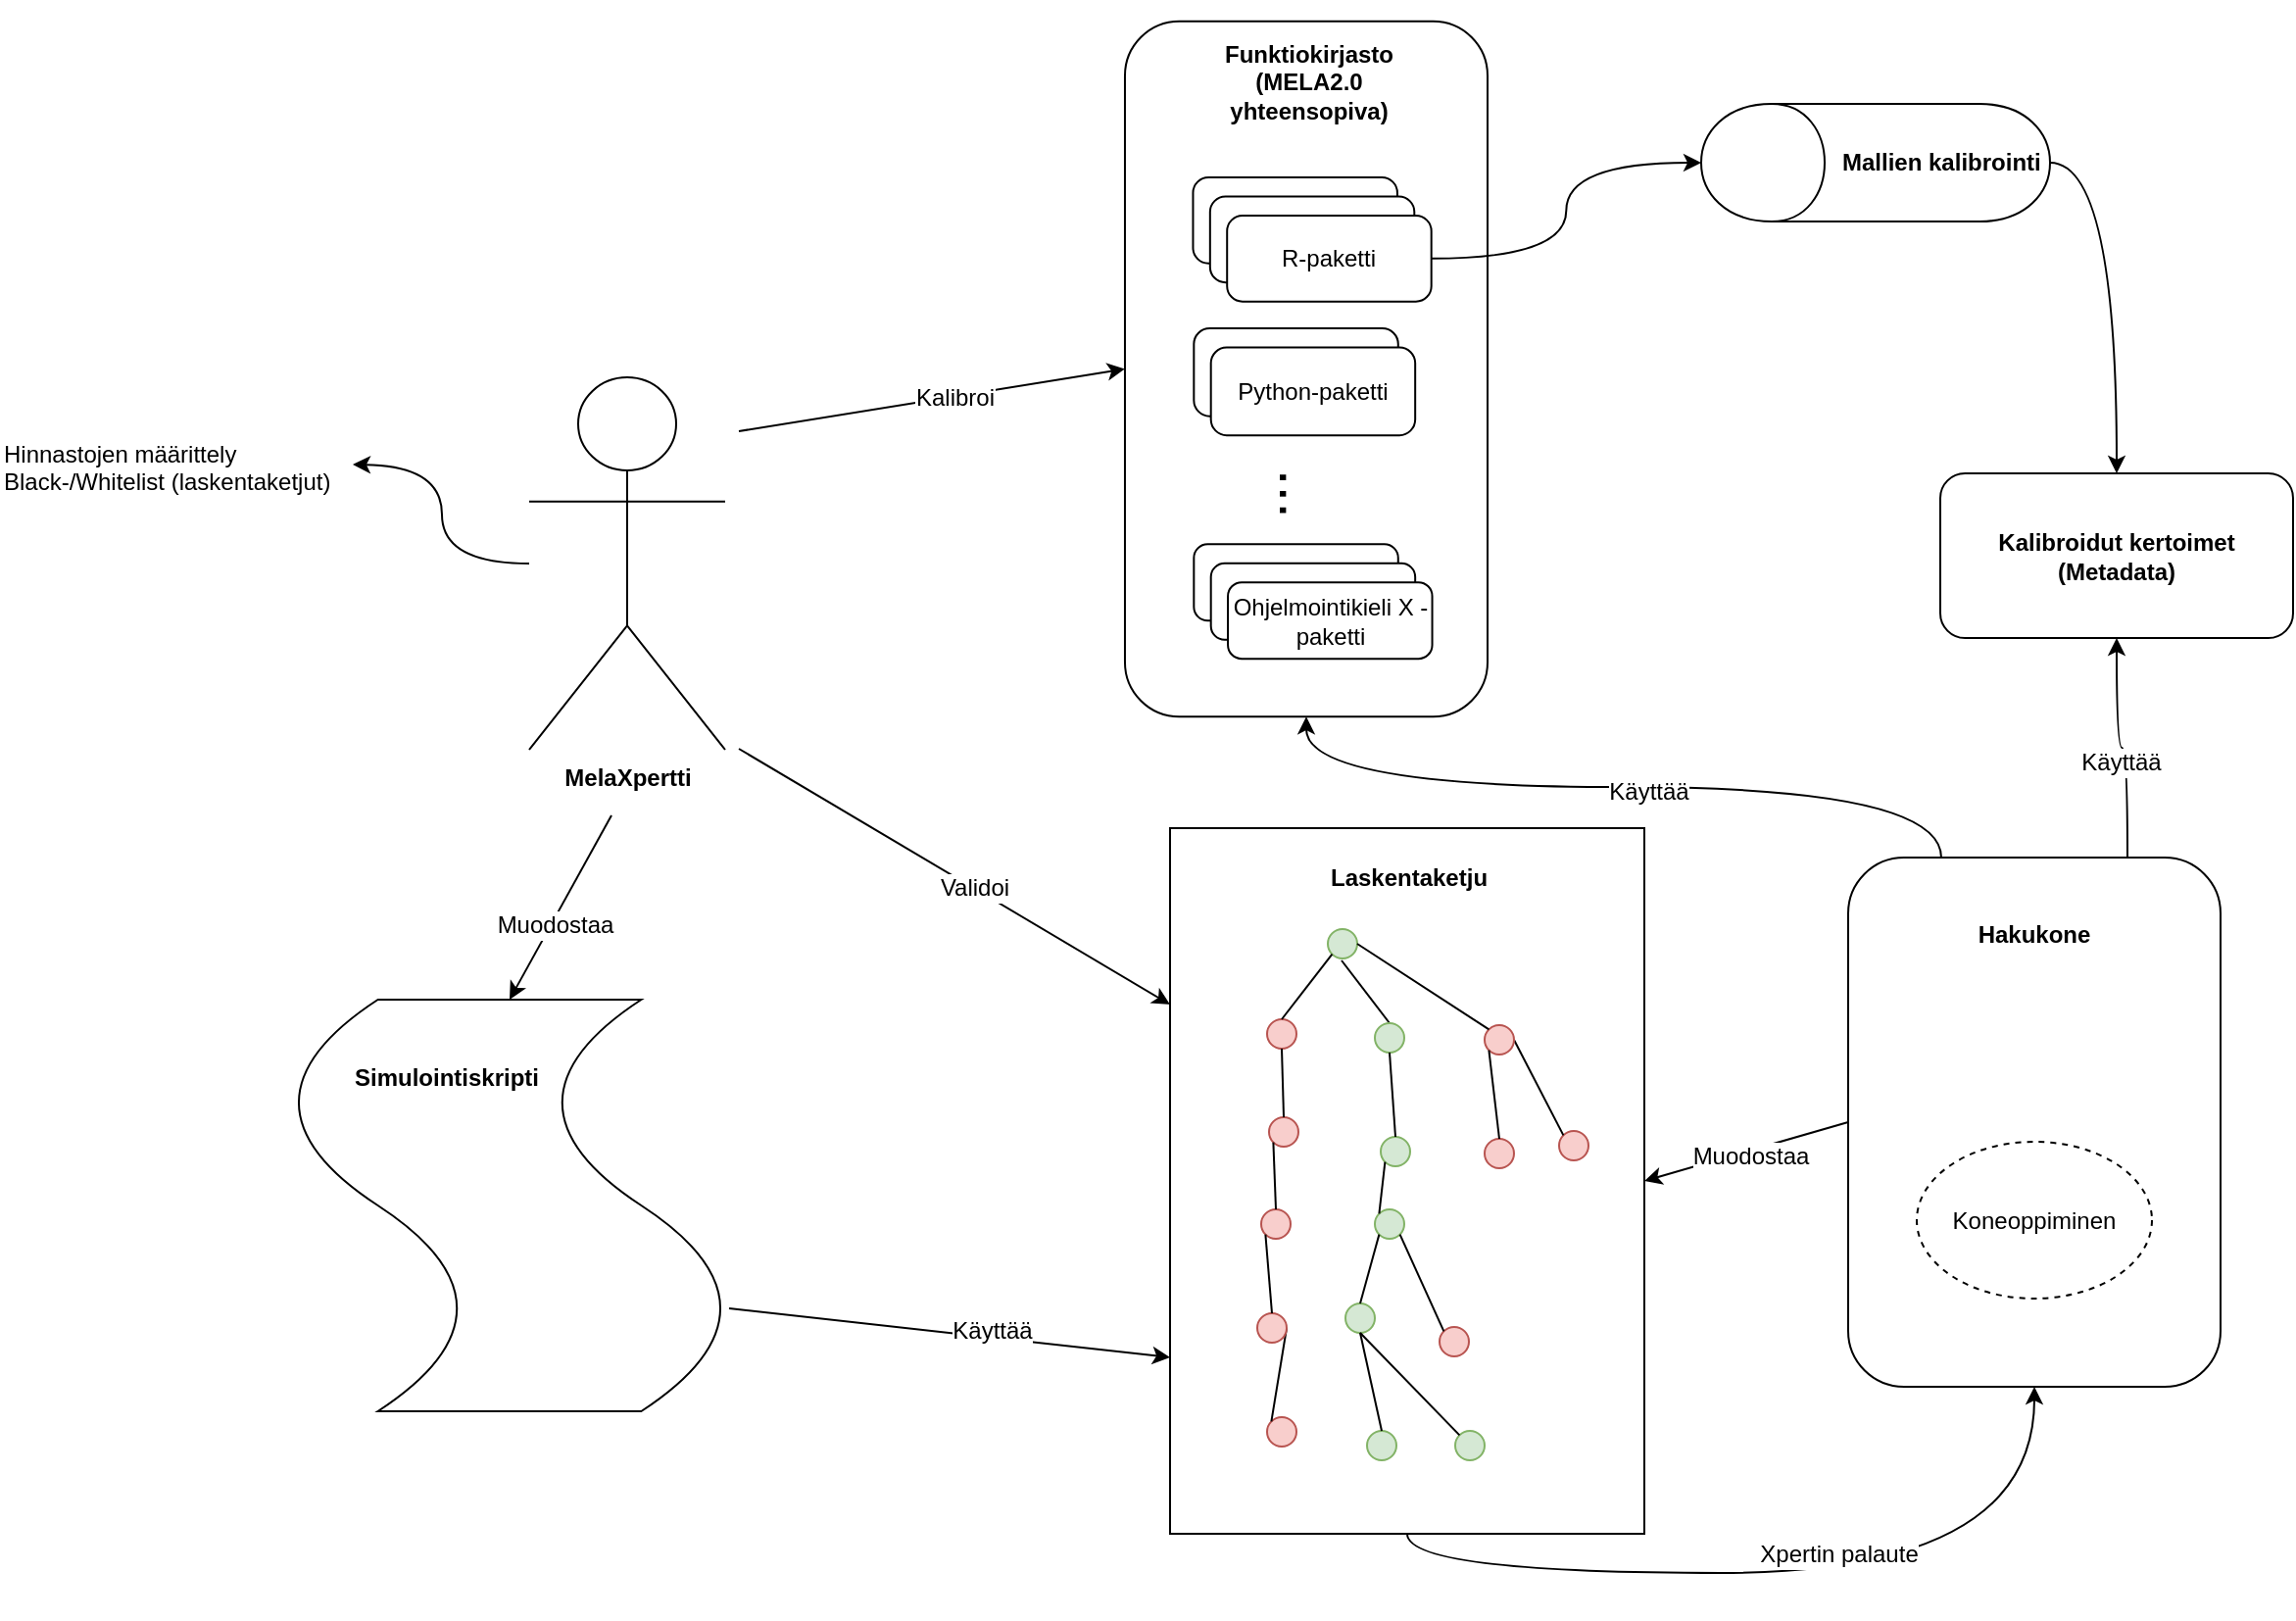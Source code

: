 <mxfile version="11.1.4" type="device"><diagram id="pi8lVP-4z1GT94MgnUVW" name="Page-1"><mxGraphModel dx="2249" dy="793" grid="1" gridSize="10" guides="1" tooltips="1" connect="1" arrows="1" fold="1" page="1" pageScale="1" pageWidth="827" pageHeight="1169" math="0" shadow="0"><root><mxCell id="0"/><mxCell id="1" parent="0"/><mxCell id="jP3EFrA3LAiEO2q5dK9M-18" value="" style="group;fillColor=#ffffff;fontStyle=1" parent="1" vertex="1" connectable="0"><mxGeometry x="880" y="624.5" width="180" height="84" as="geometry"/></mxCell><mxCell id="gx9Fo2XjnT89Ah0fblo9-98" value="&lt;div&gt;&lt;b&gt;Kalibroidut kertoimet&lt;/b&gt;&lt;/div&gt;&lt;div&gt;&lt;b&gt;(Metadata)&lt;br&gt;&lt;/b&gt;&lt;/div&gt;" style="rounded=1;whiteSpace=wrap;html=1;fillColor=none;fontSize=12;" parent="jP3EFrA3LAiEO2q5dK9M-18" vertex="1"><mxGeometry width="180" height="84" as="geometry"/></mxCell><mxCell id="ShH8DJXxVkcHFKz_Foy5-4" style="edgeStyle=orthogonalEdgeStyle;rounded=0;orthogonalLoop=1;jettySize=auto;html=1;exitX=0.5;exitY=1;exitDx=0;exitDy=0;entryX=0.5;entryY=0;entryDx=0;entryDy=0;curved=1;" edge="1" parent="1" source="ShH8DJXxVkcHFKz_Foy5-8" target="gx9Fo2XjnT89Ah0fblo9-98"><mxGeometry relative="1" as="geometry"><mxPoint x="908" y="466" as="sourcePoint"/></mxGeometry></mxCell><mxCell id="gx9Fo2XjnT89Ah0fblo9-160" style="edgeStyle=none;rounded=0;orthogonalLoop=1;jettySize=auto;html=1;entryX=0;entryY=0.25;entryDx=0;entryDy=0;endArrow=classic;endFill=1;fontSize=12;exitX=1;exitY=1;exitDx=0;exitDy=0;" parent="1" target="gx9Fo2XjnT89Ah0fblo9-151" edge="1"><mxGeometry relative="1" as="geometry"><mxPoint x="267" y="765" as="sourcePoint"/></mxGeometry></mxCell><mxCell id="gx9Fo2XjnT89Ah0fblo9-161" value="&lt;div style=&quot;font-size: 12px;&quot;&gt;Validoi&lt;/div&gt;" style="text;html=1;resizable=0;points=[];align=center;verticalAlign=middle;labelBackgroundColor=#ffffff;fontSize=12;" parent="gx9Fo2XjnT89Ah0fblo9-160" vertex="1" connectable="0"><mxGeometry x="0.088" relative="1" as="geometry"><mxPoint as="offset"/></mxGeometry></mxCell><mxCell id="gx9Fo2XjnT89Ah0fblo9-174" style="edgeStyle=none;rounded=0;orthogonalLoop=1;jettySize=auto;html=1;entryX=0;entryY=0.5;entryDx=0;entryDy=0;entryPerimeter=0;endArrow=classic;endFill=1;fontSize=12;exitX=0.45;exitY=1.004;exitDx=0;exitDy=0;exitPerimeter=0;" parent="1" target="gx9Fo2XjnT89Ah0fblo9-163" edge="1"><mxGeometry relative="1" as="geometry"><mxPoint x="202" y="799" as="sourcePoint"/></mxGeometry></mxCell><mxCell id="gx9Fo2XjnT89Ah0fblo9-175" value="Muodostaa" style="text;html=1;resizable=0;points=[];align=center;verticalAlign=middle;labelBackgroundColor=#ffffff;fontSize=12;" parent="gx9Fo2XjnT89Ah0fblo9-174" vertex="1" connectable="0"><mxGeometry x="0.244" y="-1" relative="1" as="geometry"><mxPoint x="-7.5" y="172.5" as="offset"/></mxGeometry></mxCell><mxCell id="jP3EFrA3LAiEO2q5dK9M-48" value="Muodostaa" style="text;html=1;resizable=0;points=[];align=center;verticalAlign=middle;labelBackgroundColor=#ffffff;fontSize=12;" parent="gx9Fo2XjnT89Ah0fblo9-174" vertex="1" connectable="0"><mxGeometry x="0.176" y="1" relative="1" as="geometry"><mxPoint as="offset"/></mxGeometry></mxCell><mxCell id="jP3EFrA3LAiEO2q5dK9M-25" style="rounded=0;orthogonalLoop=1;jettySize=auto;html=1;entryX=0;entryY=0.5;entryDx=0;entryDy=0;strokeColor=#000000;fontSize=12;exitX=1;exitY=0;exitDx=0;exitDy=0;" parent="1" target="jP3EFrA3LAiEO2q5dK9M-3" edge="1"><mxGeometry relative="1" as="geometry"><mxPoint x="267" y="603" as="sourcePoint"/></mxGeometry></mxCell><mxCell id="jP3EFrA3LAiEO2q5dK9M-26" value="Kalibroi" style="text;html=1;resizable=0;points=[];align=center;verticalAlign=middle;labelBackgroundColor=#ffffff;fontSize=12;" parent="jP3EFrA3LAiEO2q5dK9M-25" vertex="1" connectable="0"><mxGeometry x="0.115" relative="1" as="geometry"><mxPoint as="offset"/></mxGeometry></mxCell><mxCell id="ShH8DJXxVkcHFKz_Foy5-10" style="edgeStyle=orthogonalEdgeStyle;curved=1;rounded=0;orthogonalLoop=1;jettySize=auto;html=1;" edge="1" parent="1" source="gx9Fo2XjnT89Ah0fblo9-1"><mxGeometry relative="1" as="geometry"><mxPoint x="70" y="620" as="targetPoint"/></mxGeometry></mxCell><mxCell id="gx9Fo2XjnT89Ah0fblo9-1" value="MelaXpertti" style="shape=umlActor;verticalLabelPosition=bottom;labelBackgroundColor=#ffffff;verticalAlign=top;html=1;outlineConnect=0;fontSize=12;fontStyle=1" parent="1" vertex="1"><mxGeometry x="160" y="575.5" width="100" height="190" as="geometry"/></mxCell><mxCell id="gx9Fo2XjnT89Ah0fblo9-155" style="edgeStyle=none;rounded=0;orthogonalLoop=1;jettySize=auto;html=1;exitX=0;exitY=0.5;exitDx=0;exitDy=0;entryX=1;entryY=0.5;entryDx=0;entryDy=0;endArrow=classic;endFill=1;fontSize=12;" parent="1" source="gx9Fo2XjnT89Ah0fblo9-44" target="gx9Fo2XjnT89Ah0fblo9-151" edge="1"><mxGeometry relative="1" as="geometry"/></mxCell><mxCell id="gx9Fo2XjnT89Ah0fblo9-156" value="Muodostaa" style="text;html=1;resizable=0;points=[];align=center;verticalAlign=middle;labelBackgroundColor=#ffffff;fontSize=12;" parent="gx9Fo2XjnT89Ah0fblo9-155" vertex="1" connectable="0"><mxGeometry x="0.248" y="-2" relative="1" as="geometry"><mxPoint x="15" as="offset"/></mxGeometry></mxCell><mxCell id="jdCwvzwxRYEoUQbEtZTy-2" style="rounded=0;orthogonalLoop=1;jettySize=auto;html=1;exitX=0.75;exitY=0;exitDx=0;exitDy=0;exitPerimeter=0;entryX=0;entryY=0.75;entryDx=0;entryDy=0;fontSize=12;" parent="1" source="gx9Fo2XjnT89Ah0fblo9-163" target="gx9Fo2XjnT89Ah0fblo9-151" edge="1"><mxGeometry relative="1" as="geometry"><mxPoint x="335.5" y="1219.5" as="sourcePoint"/></mxGeometry></mxCell><mxCell id="jdCwvzwxRYEoUQbEtZTy-3" value="&lt;font style=&quot;font-size: 12px;&quot;&gt;Käyttää&lt;/font&gt;" style="text;html=1;resizable=0;points=[];align=center;verticalAlign=middle;labelBackgroundColor=#ffffff;fontSize=12;" parent="jdCwvzwxRYEoUQbEtZTy-2" vertex="1" connectable="0"><mxGeometry x="0.182" y="4" relative="1" as="geometry"><mxPoint as="offset"/></mxGeometry></mxCell><mxCell id="jP3EFrA3LAiEO2q5dK9M-14" value="" style="group" parent="1" vertex="1" connectable="0"><mxGeometry x="382" y="394" width="267" height="370" as="geometry"/></mxCell><mxCell id="jP3EFrA3LAiEO2q5dK9M-2" value="" style="group;fillColor=#ffffff;" parent="jP3EFrA3LAiEO2q5dK9M-14" vertex="1" connectable="0"><mxGeometry x="81.983" y="-10.165" width="185.017" height="354.753" as="geometry"/></mxCell><mxCell id="jP3EFrA3LAiEO2q5dK9M-3" value="" style="rounded=1;whiteSpace=wrap;html=1;fillColor=none;" parent="jP3EFrA3LAiEO2q5dK9M-2" vertex="1"><mxGeometry y="10" width="185.017" height="354.753" as="geometry"/></mxCell><mxCell id="jP3EFrA3LAiEO2q5dK9M-4" value="&lt;div&gt;Funktiokirjasto&lt;/div&gt;&lt;div&gt;(MELA2.0 yhteensopiva)&lt;br&gt;&lt;/div&gt;" style="text;html=1;strokeColor=none;fillColor=none;align=center;verticalAlign=middle;whiteSpace=wrap;rounded=0;fontStyle=1" parent="jP3EFrA3LAiEO2q5dK9M-2" vertex="1"><mxGeometry x="29.099" y="31.187" width="130.293" height="19.492" as="geometry"/></mxCell><mxCell id="jP3EFrA3LAiEO2q5dK9M-5" value="&lt;div&gt;Python-paketti&lt;/div&gt;" style="rounded=1;whiteSpace=wrap;html=1;arcSize=18;" parent="jP3EFrA3LAiEO2q5dK9M-2" vertex="1"><mxGeometry x="35.179" y="166.656" width="104.235" height="44.831" as="geometry"/></mxCell><mxCell id="jP3EFrA3LAiEO2q5dK9M-6" value="&lt;div&gt;R-paketti&lt;/div&gt;" style="rounded=1;whiteSpace=wrap;html=1;arcSize=18;" parent="jP3EFrA3LAiEO2q5dK9M-2" vertex="1"><mxGeometry x="34.745" y="89.663" width="104.235" height="43.857" as="geometry"/></mxCell><mxCell id="jP3EFrA3LAiEO2q5dK9M-7" value="&lt;div&gt;Kieli_X-paketti&lt;/div&gt;" style="rounded=1;whiteSpace=wrap;html=1;arcSize=18;" parent="jP3EFrA3LAiEO2q5dK9M-2" vertex="1"><mxGeometry x="35.179" y="276.785" width="104.235" height="38.984" as="geometry"/></mxCell><mxCell id="jP3EFrA3LAiEO2q5dK9M-8" value="&lt;font style=&quot;font-size: 30px&quot;&gt;...&lt;/font&gt;" style="text;html=1;strokeColor=none;fillColor=none;align=center;verticalAlign=middle;whiteSpace=wrap;rounded=0;rotation=90;" parent="jP3EFrA3LAiEO2q5dK9M-2" vertex="1"><mxGeometry x="72.53" y="240.725" width="34.745" height="19.492" as="geometry"/></mxCell><mxCell id="jP3EFrA3LAiEO2q5dK9M-9" value="&lt;div&gt;R-paketti&lt;/div&gt;" style="rounded=1;whiteSpace=wrap;html=1;arcSize=18;" parent="jP3EFrA3LAiEO2q5dK9M-2" vertex="1"><mxGeometry x="43.431" y="99.409" width="104.235" height="43.857" as="geometry"/></mxCell><mxCell id="jP3EFrA3LAiEO2q5dK9M-10" value="&lt;div&gt;R-paketti&lt;/div&gt;" style="rounded=1;whiteSpace=wrap;html=1;arcSize=18;" parent="jP3EFrA3LAiEO2q5dK9M-2" vertex="1"><mxGeometry x="52.117" y="109.155" width="104.235" height="43.857" as="geometry"/></mxCell><mxCell id="jP3EFrA3LAiEO2q5dK9M-11" value="&lt;div&gt;Kieli_X-paketti&lt;/div&gt;" style="rounded=1;whiteSpace=wrap;html=1;arcSize=18;" parent="jP3EFrA3LAiEO2q5dK9M-2" vertex="1"><mxGeometry x="43.865" y="286.531" width="104.235" height="38.984" as="geometry"/></mxCell><mxCell id="jP3EFrA3LAiEO2q5dK9M-12" value="&lt;div&gt;Ohjelmointikieli X -paketti&lt;/div&gt;" style="rounded=1;whiteSpace=wrap;html=1;arcSize=18;" parent="jP3EFrA3LAiEO2q5dK9M-2" vertex="1"><mxGeometry x="52.552" y="296.277" width="104.235" height="38.984" as="geometry"/></mxCell><mxCell id="jP3EFrA3LAiEO2q5dK9M-13" value="&lt;div&gt;Python-paketti&lt;/div&gt;" style="rounded=1;whiteSpace=wrap;html=1;arcSize=18;" parent="jP3EFrA3LAiEO2q5dK9M-2" vertex="1"><mxGeometry x="43.865" y="176.402" width="104.235" height="44.831" as="geometry"/></mxCell><mxCell id="jP3EFrA3LAiEO2q5dK9M-19" value="" style="group" parent="1" vertex="1" connectable="0"><mxGeometry x="45" y="886" width="210" height="224" as="geometry"/></mxCell><mxCell id="gx9Fo2XjnT89Ah0fblo9-165" value="" style="group;fontSize=12;" parent="jP3EFrA3LAiEO2q5dK9M-19" vertex="1" connectable="0"><mxGeometry width="210" height="224" as="geometry"/></mxCell><mxCell id="gx9Fo2XjnT89Ah0fblo9-163" value="" style="shape=tape;whiteSpace=wrap;html=1;strokeWidth=1;fillColor=#ffffff;gradientColor=none;fontSize=12;rotation=90;" parent="gx9Fo2XjnT89Ah0fblo9-165" vertex="1"><mxGeometry width="210" height="224" as="geometry"/></mxCell><mxCell id="gx9Fo2XjnT89Ah0fblo9-164" value="Simulointiskripti" style="text;html=1;strokeColor=none;fillColor=none;align=center;verticalAlign=middle;whiteSpace=wrap;rounded=0;fontSize=12;fontStyle=1" parent="gx9Fo2XjnT89Ah0fblo9-165" vertex="1"><mxGeometry x="53" y="37" width="40" height="20" as="geometry"/></mxCell><mxCell id="jP3EFrA3LAiEO2q5dK9M-30" style="edgeStyle=orthogonalEdgeStyle;curved=1;rounded=0;orthogonalLoop=1;jettySize=auto;html=1;exitX=0.75;exitY=0;exitDx=0;exitDy=0;strokeColor=#000000;fontSize=12;" parent="1" source="gx9Fo2XjnT89Ah0fblo9-44" target="gx9Fo2XjnT89Ah0fblo9-98" edge="1"><mxGeometry relative="1" as="geometry"/></mxCell><mxCell id="jP3EFrA3LAiEO2q5dK9M-32" value="Käyttää" style="text;html=1;resizable=0;points=[];align=center;verticalAlign=middle;labelBackgroundColor=#ffffff;fontSize=12;" parent="jP3EFrA3LAiEO2q5dK9M-30" vertex="1" connectable="0"><mxGeometry x="-0.169" y="4" relative="1" as="geometry"><mxPoint as="offset"/></mxGeometry></mxCell><mxCell id="jP3EFrA3LAiEO2q5dK9M-31" style="edgeStyle=orthogonalEdgeStyle;curved=1;rounded=0;orthogonalLoop=1;jettySize=auto;html=1;exitX=0.25;exitY=0;exitDx=0;exitDy=0;strokeColor=#000000;fontSize=12;" parent="1" source="gx9Fo2XjnT89Ah0fblo9-44" target="jP3EFrA3LAiEO2q5dK9M-3" edge="1"><mxGeometry relative="1" as="geometry"/></mxCell><mxCell id="jP3EFrA3LAiEO2q5dK9M-33" value="Käyttää" style="text;html=1;resizable=0;points=[];align=center;verticalAlign=middle;labelBackgroundColor=#ffffff;fontSize=12;" parent="jP3EFrA3LAiEO2q5dK9M-31" vertex="1" connectable="0"><mxGeometry x="-0.062" y="2" relative="1" as="geometry"><mxPoint as="offset"/></mxGeometry></mxCell><mxCell id="jP3EFrA3LAiEO2q5dK9M-36" value="" style="group" parent="1" vertex="1" connectable="0"><mxGeometry x="833" y="820.5" width="190" height="270" as="geometry"/></mxCell><mxCell id="jP3EFrA3LAiEO2q5dK9M-27" value="" style="group" parent="jP3EFrA3LAiEO2q5dK9M-36" vertex="1" connectable="0"><mxGeometry width="190" height="270" as="geometry"/></mxCell><mxCell id="gx9Fo2XjnT89Ah0fblo9-44" value="" style="rounded=1;whiteSpace=wrap;html=1;strokeWidth=1;fontSize=12;" parent="jP3EFrA3LAiEO2q5dK9M-27" vertex="1"><mxGeometry width="190" height="270" as="geometry"/></mxCell><mxCell id="gx9Fo2XjnT89Ah0fblo9-158" value="&lt;b style=&quot;font-size: 12px;&quot;&gt;Hakukone&lt;/b&gt;" style="text;html=1;strokeColor=none;fillColor=none;align=center;verticalAlign=middle;whiteSpace=wrap;rounded=0;fontSize=12;" parent="jP3EFrA3LAiEO2q5dK9M-27" vertex="1"><mxGeometry x="75" y="29" width="40" height="20" as="geometry"/></mxCell><mxCell id="gx9Fo2XjnT89Ah0fblo9-159" value="Koneoppiminen" style="ellipse;whiteSpace=wrap;html=1;strokeWidth=1;fillColor=#ffffff;gradientColor=none;fontSize=12;dashed=1;" parent="jP3EFrA3LAiEO2q5dK9M-27" vertex="1"><mxGeometry x="35" y="145" width="120" height="80" as="geometry"/></mxCell><mxCell id="jP3EFrA3LAiEO2q5dK9M-37" style="edgeStyle=orthogonalEdgeStyle;curved=1;rounded=0;orthogonalLoop=1;jettySize=auto;html=1;exitX=0.5;exitY=1;exitDx=0;exitDy=0;entryX=0.5;entryY=1;entryDx=0;entryDy=0;strokeColor=#000000;fontSize=32;" parent="1" source="gx9Fo2XjnT89Ah0fblo9-151" target="gx9Fo2XjnT89Ah0fblo9-44" edge="1"><mxGeometry relative="1" as="geometry"/></mxCell><mxCell id="jP3EFrA3LAiEO2q5dK9M-38" value="Xpertin palaute" style="text;html=1;resizable=0;points=[];align=center;verticalAlign=middle;labelBackgroundColor=#ffffff;fontSize=12;" parent="jP3EFrA3LAiEO2q5dK9M-37" vertex="1" connectable="0"><mxGeometry x="0.102" y="10" relative="1" as="geometry"><mxPoint as="offset"/></mxGeometry></mxCell><mxCell id="gx9Fo2XjnT89Ah0fblo9-152" value="" style="group;fontSize=12;" parent="1" vertex="1" connectable="0"><mxGeometry x="487" y="805.5" width="242" height="403" as="geometry"/></mxCell><mxCell id="gx9Fo2XjnT89Ah0fblo9-151" value="" style="rounded=0;whiteSpace=wrap;html=1;strokeWidth=1;fillColor=#ffffff;gradientColor=none;fontSize=12;" parent="gx9Fo2XjnT89Ah0fblo9-152" vertex="1"><mxGeometry width="242" height="360" as="geometry"/></mxCell><mxCell id="gx9Fo2XjnT89Ah0fblo9-149" value="" style="group;rotation=0;fontSize=12;" parent="gx9Fo2XjnT89Ah0fblo9-152" vertex="1" connectable="0"><mxGeometry x="44.5" y="51.5" width="169.5" height="271" as="geometry"/></mxCell><mxCell id="gx9Fo2XjnT89Ah0fblo9-148" value="" style="group;rotation=0;fontSize=12;" parent="gx9Fo2XjnT89Ah0fblo9-149" vertex="1" connectable="0"><mxGeometry width="169.5" height="271" as="geometry"/></mxCell><mxCell id="gx9Fo2XjnT89Ah0fblo9-147" value="" style="group;rotation=0;fontSize=12;" parent="gx9Fo2XjnT89Ah0fblo9-148" vertex="1" connectable="0"><mxGeometry width="169.5" height="271" as="geometry"/></mxCell><mxCell id="gx9Fo2XjnT89Ah0fblo9-133" style="edgeStyle=none;rounded=0;orthogonalLoop=1;jettySize=auto;html=1;entryX=0.5;entryY=0;entryDx=0;entryDy=0;endArrow=none;endFill=0;fontSize=12;" parent="gx9Fo2XjnT89Ah0fblo9-147" target="gx9Fo2XjnT89Ah0fblo9-116" edge="1"><mxGeometry relative="1" as="geometry"><mxPoint x="43" y="16" as="sourcePoint"/></mxGeometry></mxCell><mxCell id="gx9Fo2XjnT89Ah0fblo9-114" value="" style="ellipse;whiteSpace=wrap;html=1;aspect=fixed;strokeWidth=1;fillColor=#d5e8d4;fontSize=12;rotation=0;strokeColor=#82b366;" parent="gx9Fo2XjnT89Ah0fblo9-147" vertex="1"><mxGeometry x="36" width="15" height="15" as="geometry"/></mxCell><mxCell id="gx9Fo2XjnT89Ah0fblo9-115" value="" style="ellipse;whiteSpace=wrap;html=1;aspect=fixed;strokeWidth=1;fillColor=#f8cecc;fontSize=12;rotation=0;strokeColor=#b85450;" parent="gx9Fo2XjnT89Ah0fblo9-147" vertex="1"><mxGeometry x="5" y="46" width="15" height="15" as="geometry"/></mxCell><mxCell id="gx9Fo2XjnT89Ah0fblo9-132" style="edgeStyle=none;rounded=0;orthogonalLoop=1;jettySize=auto;html=1;exitX=0;exitY=1;exitDx=0;exitDy=0;entryX=0.5;entryY=0;entryDx=0;entryDy=0;endArrow=none;endFill=0;fontSize=12;" parent="gx9Fo2XjnT89Ah0fblo9-147" source="gx9Fo2XjnT89Ah0fblo9-114" target="gx9Fo2XjnT89Ah0fblo9-115" edge="1"><mxGeometry relative="1" as="geometry"/></mxCell><mxCell id="gx9Fo2XjnT89Ah0fblo9-116" value="" style="ellipse;whiteSpace=wrap;html=1;aspect=fixed;strokeWidth=1;fillColor=#d5e8d4;fontSize=12;rotation=0;strokeColor=#82b366;" parent="gx9Fo2XjnT89Ah0fblo9-147" vertex="1"><mxGeometry x="60" y="48" width="15" height="15" as="geometry"/></mxCell><mxCell id="gx9Fo2XjnT89Ah0fblo9-117" value="" style="ellipse;whiteSpace=wrap;html=1;aspect=fixed;strokeWidth=1;fillColor=#f8cecc;fontSize=12;rotation=0;strokeColor=#b85450;" parent="gx9Fo2XjnT89Ah0fblo9-147" vertex="1"><mxGeometry x="6" y="96" width="15" height="15" as="geometry"/></mxCell><mxCell id="gx9Fo2XjnT89Ah0fblo9-135" style="edgeStyle=none;rounded=0;orthogonalLoop=1;jettySize=auto;html=1;exitX=0.5;exitY=1;exitDx=0;exitDy=0;entryX=0.5;entryY=0;entryDx=0;entryDy=0;endArrow=none;endFill=0;fontSize=12;" parent="gx9Fo2XjnT89Ah0fblo9-147" source="gx9Fo2XjnT89Ah0fblo9-115" target="gx9Fo2XjnT89Ah0fblo9-117" edge="1"><mxGeometry relative="1" as="geometry"/></mxCell><mxCell id="gx9Fo2XjnT89Ah0fblo9-118" value="" style="ellipse;whiteSpace=wrap;html=1;aspect=fixed;strokeWidth=1;fillColor=#d5e8d4;fontSize=12;rotation=0;strokeColor=#82b366;" parent="gx9Fo2XjnT89Ah0fblo9-147" vertex="1"><mxGeometry x="63" y="106" width="15" height="15" as="geometry"/></mxCell><mxCell id="gx9Fo2XjnT89Ah0fblo9-134" style="edgeStyle=none;rounded=0;orthogonalLoop=1;jettySize=auto;html=1;exitX=0.5;exitY=1;exitDx=0;exitDy=0;entryX=0.5;entryY=0;entryDx=0;entryDy=0;endArrow=none;endFill=0;fontSize=12;" parent="gx9Fo2XjnT89Ah0fblo9-147" source="gx9Fo2XjnT89Ah0fblo9-116" target="gx9Fo2XjnT89Ah0fblo9-118" edge="1"><mxGeometry relative="1" as="geometry"/></mxCell><mxCell id="gx9Fo2XjnT89Ah0fblo9-119" value="" style="ellipse;whiteSpace=wrap;html=1;aspect=fixed;strokeWidth=1;fillColor=#f8cecc;fontSize=12;rotation=0;strokeColor=#b85450;" parent="gx9Fo2XjnT89Ah0fblo9-147" vertex="1"><mxGeometry x="2" y="143" width="15" height="15" as="geometry"/></mxCell><mxCell id="gx9Fo2XjnT89Ah0fblo9-136" style="edgeStyle=none;rounded=0;orthogonalLoop=1;jettySize=auto;html=1;exitX=0;exitY=1;exitDx=0;exitDy=0;entryX=0.5;entryY=0;entryDx=0;entryDy=0;endArrow=none;endFill=0;fontSize=12;" parent="gx9Fo2XjnT89Ah0fblo9-147" source="gx9Fo2XjnT89Ah0fblo9-117" target="gx9Fo2XjnT89Ah0fblo9-119" edge="1"><mxGeometry relative="1" as="geometry"/></mxCell><mxCell id="gx9Fo2XjnT89Ah0fblo9-120" value="" style="ellipse;whiteSpace=wrap;html=1;aspect=fixed;strokeWidth=1;fillColor=#d5e8d4;fontSize=12;rotation=0;strokeColor=#82b366;" parent="gx9Fo2XjnT89Ah0fblo9-147" vertex="1"><mxGeometry x="60" y="143" width="15" height="15" as="geometry"/></mxCell><mxCell id="gx9Fo2XjnT89Ah0fblo9-137" style="edgeStyle=none;rounded=0;orthogonalLoop=1;jettySize=auto;html=1;exitX=0;exitY=1;exitDx=0;exitDy=0;endArrow=none;endFill=0;fontSize=12;entryX=0;entryY=0;entryDx=0;entryDy=0;" parent="gx9Fo2XjnT89Ah0fblo9-147" source="gx9Fo2XjnT89Ah0fblo9-118" target="gx9Fo2XjnT89Ah0fblo9-120" edge="1"><mxGeometry relative="1" as="geometry"><mxPoint x="65" y="139" as="targetPoint"/></mxGeometry></mxCell><mxCell id="gx9Fo2XjnT89Ah0fblo9-121" value="" style="ellipse;whiteSpace=wrap;html=1;aspect=fixed;strokeWidth=1;fillColor=#d5e8d4;fontSize=12;rotation=0;strokeColor=#82b366;" parent="gx9Fo2XjnT89Ah0fblo9-147" vertex="1"><mxGeometry x="45" y="191" width="15" height="15" as="geometry"/></mxCell><mxCell id="gx9Fo2XjnT89Ah0fblo9-140" style="edgeStyle=none;rounded=0;orthogonalLoop=1;jettySize=auto;html=1;exitX=0;exitY=1;exitDx=0;exitDy=0;entryX=0.5;entryY=0;entryDx=0;entryDy=0;endArrow=none;endFill=0;fontSize=12;" parent="gx9Fo2XjnT89Ah0fblo9-147" source="gx9Fo2XjnT89Ah0fblo9-120" target="gx9Fo2XjnT89Ah0fblo9-121" edge="1"><mxGeometry relative="1" as="geometry"/></mxCell><mxCell id="gx9Fo2XjnT89Ah0fblo9-122" value="" style="ellipse;whiteSpace=wrap;html=1;aspect=fixed;strokeWidth=1;fillColor=#f8cecc;fontSize=12;rotation=0;strokeColor=#b85450;" parent="gx9Fo2XjnT89Ah0fblo9-147" vertex="1"><mxGeometry x="93" y="203" width="15" height="15" as="geometry"/></mxCell><mxCell id="gx9Fo2XjnT89Ah0fblo9-141" style="edgeStyle=none;rounded=0;orthogonalLoop=1;jettySize=auto;html=1;exitX=1;exitY=1;exitDx=0;exitDy=0;entryX=0;entryY=0;entryDx=0;entryDy=0;endArrow=none;endFill=0;fontSize=12;" parent="gx9Fo2XjnT89Ah0fblo9-147" source="gx9Fo2XjnT89Ah0fblo9-120" target="gx9Fo2XjnT89Ah0fblo9-122" edge="1"><mxGeometry relative="1" as="geometry"/></mxCell><mxCell id="gx9Fo2XjnT89Ah0fblo9-123" value="" style="ellipse;whiteSpace=wrap;html=1;aspect=fixed;strokeWidth=1;fillColor=#f8cecc;fontSize=12;rotation=0;strokeColor=#b85450;" parent="gx9Fo2XjnT89Ah0fblo9-147" vertex="1"><mxGeometry x="154" y="103" width="15" height="15" as="geometry"/></mxCell><mxCell id="gx9Fo2XjnT89Ah0fblo9-145" style="edgeStyle=none;rounded=0;orthogonalLoop=1;jettySize=auto;html=1;exitX=1;exitY=0.5;exitDx=0;exitDy=0;entryX=0;entryY=0;entryDx=0;entryDy=0;endArrow=none;endFill=0;fontSize=12;" parent="gx9Fo2XjnT89Ah0fblo9-147" source="gx9Fo2XjnT89Ah0fblo9-124" target="gx9Fo2XjnT89Ah0fblo9-123" edge="1"><mxGeometry relative="1" as="geometry"/></mxCell><mxCell id="gx9Fo2XjnT89Ah0fblo9-124" value="" style="ellipse;whiteSpace=wrap;html=1;aspect=fixed;strokeWidth=1;fillColor=#f8cecc;fontSize=12;rotation=0;strokeColor=#b85450;" parent="gx9Fo2XjnT89Ah0fblo9-147" vertex="1"><mxGeometry x="116" y="49" width="15" height="15" as="geometry"/></mxCell><mxCell id="gx9Fo2XjnT89Ah0fblo9-146" style="edgeStyle=none;rounded=0;orthogonalLoop=1;jettySize=auto;html=1;exitX=1;exitY=0.5;exitDx=0;exitDy=0;entryX=0;entryY=0;entryDx=0;entryDy=0;endArrow=none;endFill=0;fontSize=12;" parent="gx9Fo2XjnT89Ah0fblo9-147" source="gx9Fo2XjnT89Ah0fblo9-114" target="gx9Fo2XjnT89Ah0fblo9-124" edge="1"><mxGeometry relative="1" as="geometry"/></mxCell><mxCell id="gx9Fo2XjnT89Ah0fblo9-125" value="" style="ellipse;whiteSpace=wrap;html=1;aspect=fixed;strokeWidth=1;fillColor=#f8cecc;fontSize=12;rotation=0;strokeColor=#b85450;" parent="gx9Fo2XjnT89Ah0fblo9-147" vertex="1"><mxGeometry x="116" y="107" width="15" height="15" as="geometry"/></mxCell><mxCell id="gx9Fo2XjnT89Ah0fblo9-144" style="edgeStyle=none;rounded=0;orthogonalLoop=1;jettySize=auto;html=1;exitX=0;exitY=1;exitDx=0;exitDy=0;entryX=0.5;entryY=0;entryDx=0;entryDy=0;endArrow=none;endFill=0;fontSize=12;" parent="gx9Fo2XjnT89Ah0fblo9-147" source="gx9Fo2XjnT89Ah0fblo9-124" target="gx9Fo2XjnT89Ah0fblo9-125" edge="1"><mxGeometry relative="1" as="geometry"/></mxCell><mxCell id="gx9Fo2XjnT89Ah0fblo9-126" value="" style="ellipse;whiteSpace=wrap;html=1;aspect=fixed;strokeWidth=1;fillColor=#f8cecc;fontSize=12;rotation=0;strokeColor=#b85450;" parent="gx9Fo2XjnT89Ah0fblo9-147" vertex="1"><mxGeometry x="5" y="249" width="15" height="15" as="geometry"/></mxCell><mxCell id="gx9Fo2XjnT89Ah0fblo9-127" value="" style="ellipse;whiteSpace=wrap;html=1;aspect=fixed;strokeWidth=1;fillColor=#d5e8d4;fontSize=12;rotation=0;strokeColor=#82b366;" parent="gx9Fo2XjnT89Ah0fblo9-147" vertex="1"><mxGeometry x="56" y="256" width="15" height="15" as="geometry"/></mxCell><mxCell id="gx9Fo2XjnT89Ah0fblo9-142" style="edgeStyle=none;rounded=0;orthogonalLoop=1;jettySize=auto;html=1;exitX=0.5;exitY=1;exitDx=0;exitDy=0;entryX=0.5;entryY=0;entryDx=0;entryDy=0;endArrow=none;endFill=0;fontSize=12;" parent="gx9Fo2XjnT89Ah0fblo9-147" source="gx9Fo2XjnT89Ah0fblo9-121" target="gx9Fo2XjnT89Ah0fblo9-127" edge="1"><mxGeometry relative="1" as="geometry"/></mxCell><mxCell id="gx9Fo2XjnT89Ah0fblo9-128" value="" style="ellipse;whiteSpace=wrap;html=1;aspect=fixed;strokeWidth=1;fillColor=#d5e8d4;fontSize=12;rotation=0;strokeColor=#82b366;" parent="gx9Fo2XjnT89Ah0fblo9-147" vertex="1"><mxGeometry x="101" y="256" width="15" height="15" as="geometry"/></mxCell><mxCell id="gx9Fo2XjnT89Ah0fblo9-143" style="edgeStyle=none;rounded=0;orthogonalLoop=1;jettySize=auto;html=1;exitX=0.5;exitY=1;exitDx=0;exitDy=0;entryX=0;entryY=0;entryDx=0;entryDy=0;endArrow=none;endFill=0;fontSize=12;" parent="gx9Fo2XjnT89Ah0fblo9-147" source="gx9Fo2XjnT89Ah0fblo9-121" target="gx9Fo2XjnT89Ah0fblo9-128" edge="1"><mxGeometry relative="1" as="geometry"/></mxCell><mxCell id="gx9Fo2XjnT89Ah0fblo9-139" style="edgeStyle=none;rounded=0;orthogonalLoop=1;jettySize=auto;html=1;exitX=1;exitY=0.5;exitDx=0;exitDy=0;entryX=0;entryY=0;entryDx=0;entryDy=0;endArrow=none;endFill=0;fontSize=12;" parent="gx9Fo2XjnT89Ah0fblo9-147" source="gx9Fo2XjnT89Ah0fblo9-129" target="gx9Fo2XjnT89Ah0fblo9-126" edge="1"><mxGeometry relative="1" as="geometry"/></mxCell><mxCell id="gx9Fo2XjnT89Ah0fblo9-129" value="" style="ellipse;whiteSpace=wrap;html=1;aspect=fixed;strokeWidth=1;fillColor=#f8cecc;fontSize=12;rotation=0;strokeColor=#b85450;" parent="gx9Fo2XjnT89Ah0fblo9-147" vertex="1"><mxGeometry y="196" width="15" height="15" as="geometry"/></mxCell><mxCell id="gx9Fo2XjnT89Ah0fblo9-138" style="edgeStyle=none;rounded=0;orthogonalLoop=1;jettySize=auto;html=1;exitX=0;exitY=1;exitDx=0;exitDy=0;entryX=0.5;entryY=0;entryDx=0;entryDy=0;endArrow=none;endFill=0;fontSize=12;" parent="gx9Fo2XjnT89Ah0fblo9-147" source="gx9Fo2XjnT89Ah0fblo9-119" target="gx9Fo2XjnT89Ah0fblo9-129" edge="1"><mxGeometry relative="1" as="geometry"/></mxCell><mxCell id="gx9Fo2XjnT89Ah0fblo9-153" value="Laskentaketju" style="text;html=1;strokeColor=none;fillColor=none;align=center;verticalAlign=middle;whiteSpace=wrap;rounded=0;fontSize=12;fontStyle=1" parent="gx9Fo2XjnT89Ah0fblo9-152" vertex="1"><mxGeometry x="101.5" y="15.5" width="40" height="20" as="geometry"/></mxCell><mxCell id="ShH8DJXxVkcHFKz_Foy5-7" style="edgeStyle=orthogonalEdgeStyle;curved=1;rounded=0;orthogonalLoop=1;jettySize=auto;html=1;exitX=1;exitY=0.5;exitDx=0;exitDy=0;entryX=0.5;entryY=0;entryDx=0;entryDy=0;" edge="1" parent="1" source="jP3EFrA3LAiEO2q5dK9M-10" target="ShH8DJXxVkcHFKz_Foy5-8"><mxGeometry relative="1" as="geometry"><mxPoint x="793" y="466" as="targetPoint"/></mxGeometry></mxCell><mxCell id="ShH8DJXxVkcHFKz_Foy5-8" value="" style="shape=cylinder;whiteSpace=wrap;html=1;boundedLbl=1;backgroundOutline=1;fillColor=#ffffff;rotation=-90;" vertex="1" parent="1"><mxGeometry x="817" y="377" width="60" height="178" as="geometry"/></mxCell><mxCell id="ShH8DJXxVkcHFKz_Foy5-9" value="Mallien kalibrointi" style="text;html=1;resizable=0;points=[];autosize=1;align=left;verticalAlign=top;spacingTop=-4;fontStyle=1" vertex="1" parent="1"><mxGeometry x="828" y="456" width="110" height="20" as="geometry"/></mxCell><mxCell id="ShH8DJXxVkcHFKz_Foy5-11" value="&lt;div&gt;Hinnastojen määrittely&lt;/div&gt;&lt;div&gt;Black-/Whitelist (laskentaketjut)&lt;/div&gt;&lt;div&gt;&lt;br&gt;&lt;/div&gt;" style="text;html=1;resizable=0;points=[];autosize=1;align=left;verticalAlign=top;spacingTop=-4;" vertex="1" parent="1"><mxGeometry x="-110" y="605" width="190" height="40" as="geometry"/></mxCell></root></mxGraphModel></diagram></mxfile>